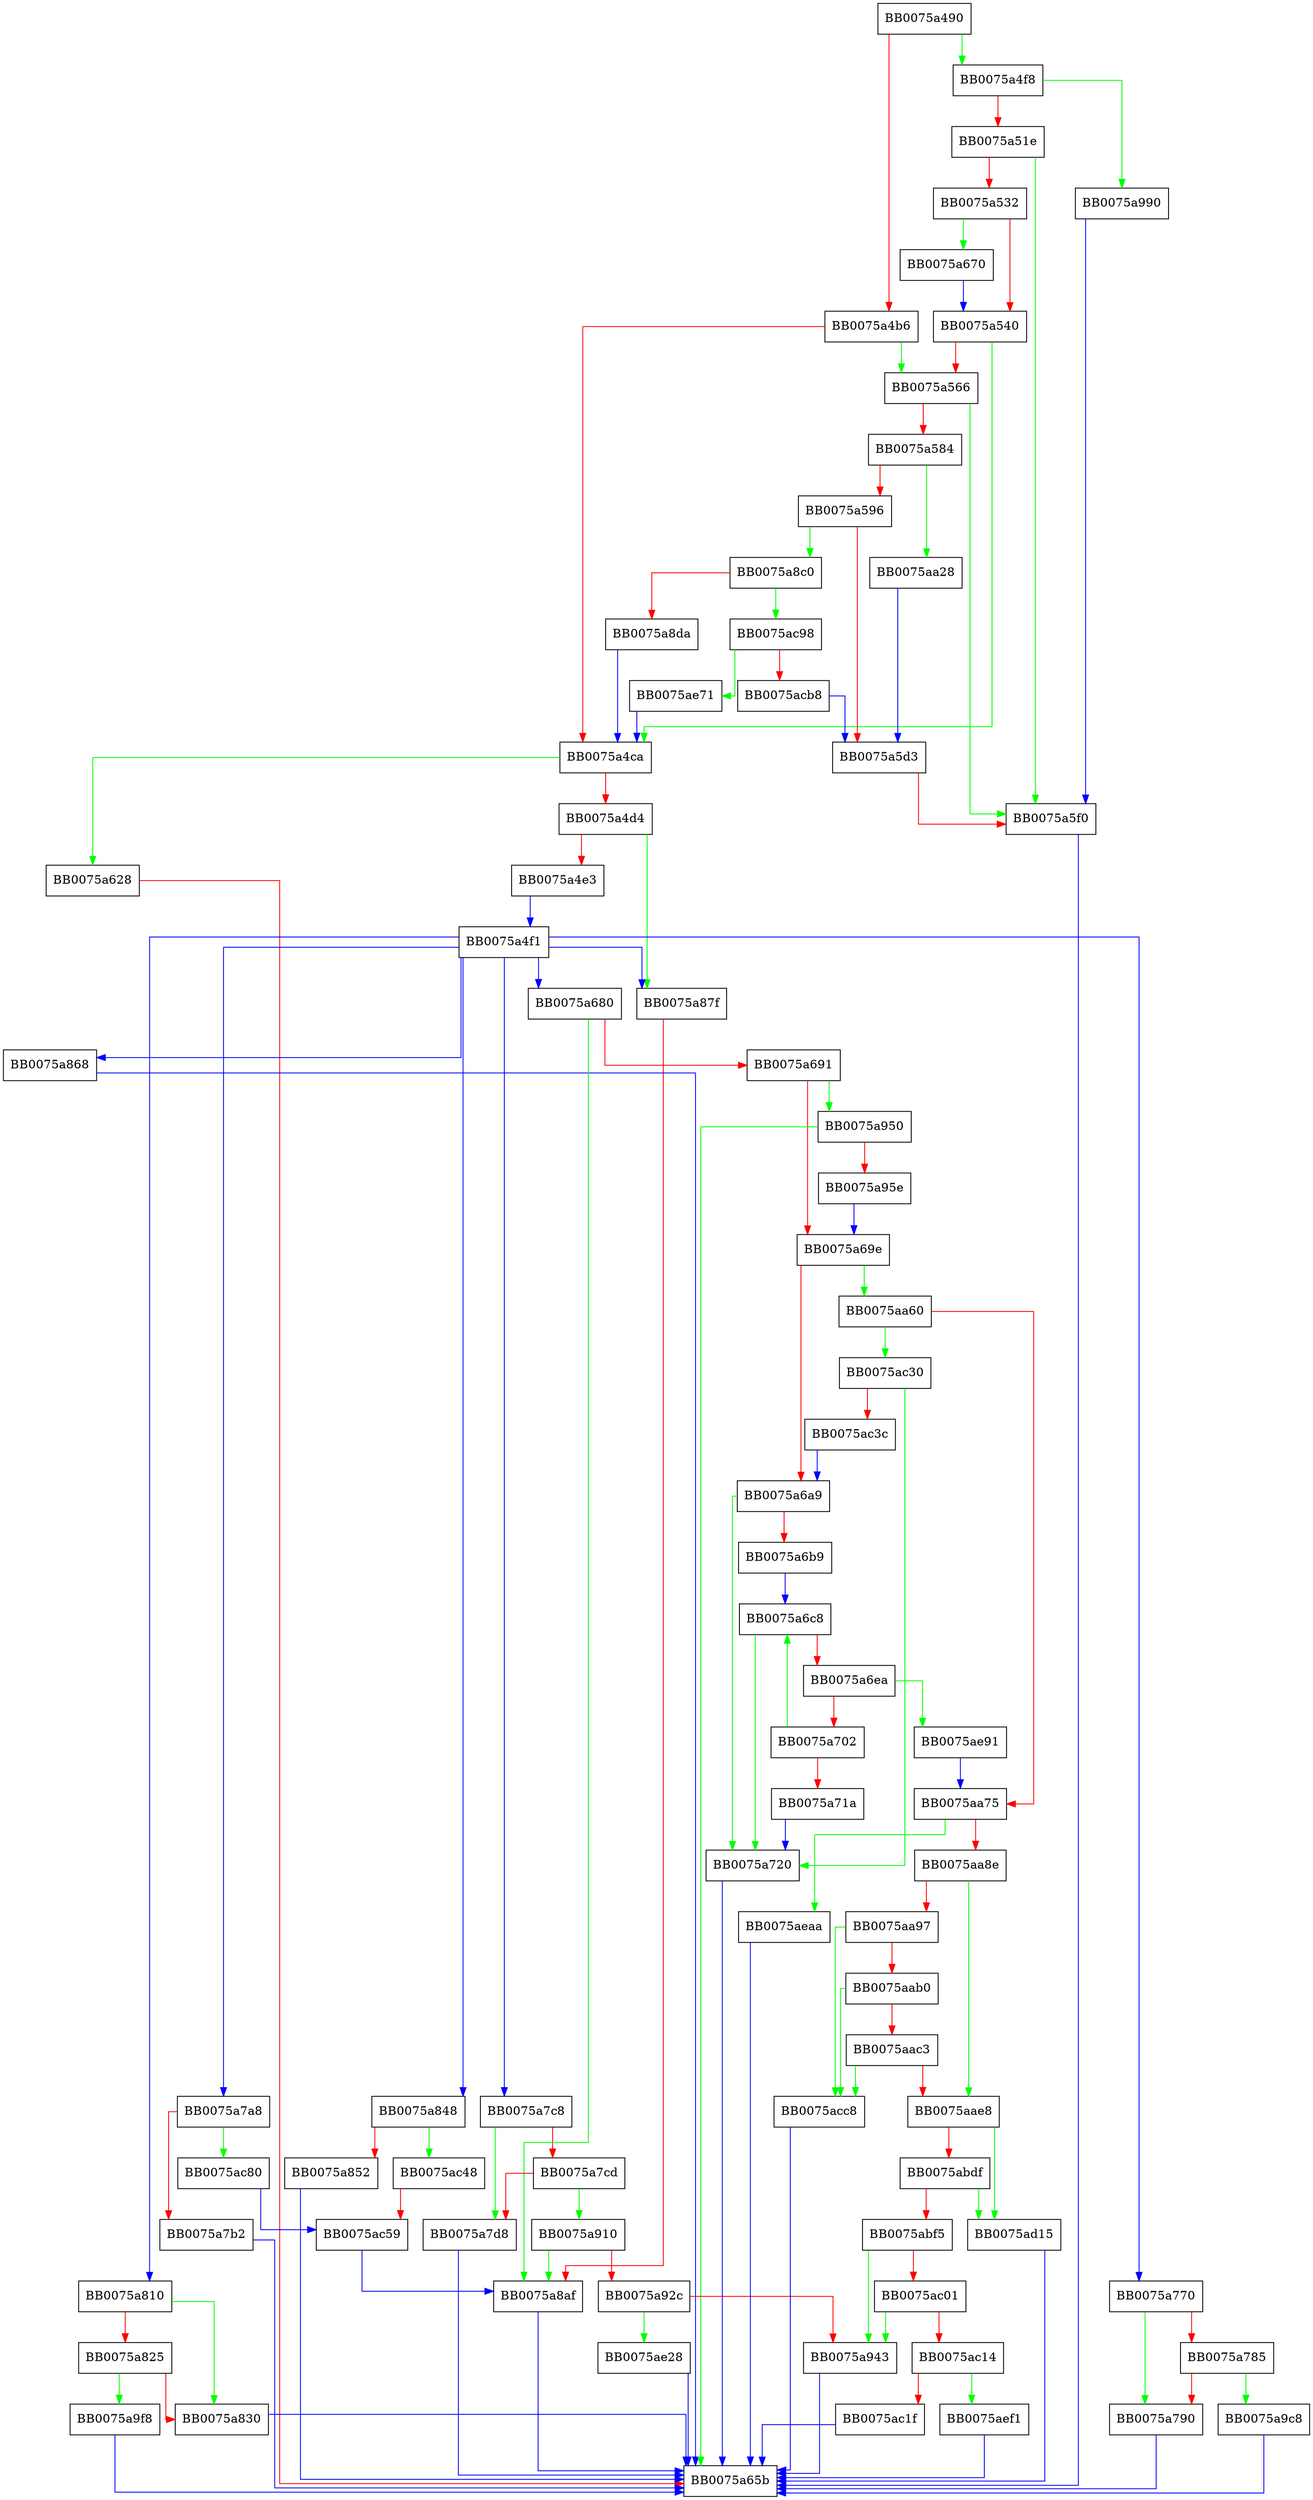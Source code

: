 digraph dynamic_ctrl {
  node [shape="box"];
  graph [splines=ortho];
  BB0075a490 -> BB0075a4f8 [color="green"];
  BB0075a490 -> BB0075a4b6 [color="red"];
  BB0075a4b6 -> BB0075a566 [color="green"];
  BB0075a4b6 -> BB0075a4ca [color="red"];
  BB0075a4ca -> BB0075a628 [color="green"];
  BB0075a4ca -> BB0075a4d4 [color="red"];
  BB0075a4d4 -> BB0075a87f [color="green"];
  BB0075a4d4 -> BB0075a4e3 [color="red"];
  BB0075a4e3 -> BB0075a4f1 [color="blue"];
  BB0075a4f1 -> BB0075a770 [color="blue"];
  BB0075a4f1 -> BB0075a868 [color="blue"];
  BB0075a4f1 -> BB0075a810 [color="blue"];
  BB0075a4f1 -> BB0075a848 [color="blue"];
  BB0075a4f1 -> BB0075a7a8 [color="blue"];
  BB0075a4f1 -> BB0075a7c8 [color="blue"];
  BB0075a4f1 -> BB0075a680 [color="blue"];
  BB0075a4f1 -> BB0075a87f [color="blue"];
  BB0075a4f8 -> BB0075a990 [color="green"];
  BB0075a4f8 -> BB0075a51e [color="red"];
  BB0075a51e -> BB0075a5f0 [color="green"];
  BB0075a51e -> BB0075a532 [color="red"];
  BB0075a532 -> BB0075a670 [color="green"];
  BB0075a532 -> BB0075a540 [color="red"];
  BB0075a540 -> BB0075a4ca [color="green"];
  BB0075a540 -> BB0075a566 [color="red"];
  BB0075a566 -> BB0075a5f0 [color="green"];
  BB0075a566 -> BB0075a584 [color="red"];
  BB0075a584 -> BB0075aa28 [color="green"];
  BB0075a584 -> BB0075a596 [color="red"];
  BB0075a596 -> BB0075a8c0 [color="green"];
  BB0075a596 -> BB0075a5d3 [color="red"];
  BB0075a5d3 -> BB0075a5f0 [color="red"];
  BB0075a5f0 -> BB0075a65b [color="blue"];
  BB0075a628 -> BB0075a65b [color="red"];
  BB0075a670 -> BB0075a540 [color="blue"];
  BB0075a680 -> BB0075a8af [color="green"];
  BB0075a680 -> BB0075a691 [color="red"];
  BB0075a691 -> BB0075a950 [color="green"];
  BB0075a691 -> BB0075a69e [color="red"];
  BB0075a69e -> BB0075aa60 [color="green"];
  BB0075a69e -> BB0075a6a9 [color="red"];
  BB0075a6a9 -> BB0075a720 [color="green"];
  BB0075a6a9 -> BB0075a6b9 [color="red"];
  BB0075a6b9 -> BB0075a6c8 [color="blue"];
  BB0075a6c8 -> BB0075a720 [color="green"];
  BB0075a6c8 -> BB0075a6ea [color="red"];
  BB0075a6ea -> BB0075ae91 [color="green"];
  BB0075a6ea -> BB0075a702 [color="red"];
  BB0075a702 -> BB0075a6c8 [color="green"];
  BB0075a702 -> BB0075a71a [color="red"];
  BB0075a71a -> BB0075a720 [color="blue"];
  BB0075a720 -> BB0075a65b [color="blue"];
  BB0075a770 -> BB0075a790 [color="green"];
  BB0075a770 -> BB0075a785 [color="red"];
  BB0075a785 -> BB0075a9c8 [color="green"];
  BB0075a785 -> BB0075a790 [color="red"];
  BB0075a790 -> BB0075a65b [color="blue"];
  BB0075a7a8 -> BB0075ac80 [color="green"];
  BB0075a7a8 -> BB0075a7b2 [color="red"];
  BB0075a7b2 -> BB0075a65b [color="blue"];
  BB0075a7c8 -> BB0075a7d8 [color="green"];
  BB0075a7c8 -> BB0075a7cd [color="red"];
  BB0075a7cd -> BB0075a910 [color="green"];
  BB0075a7cd -> BB0075a7d8 [color="red"];
  BB0075a7d8 -> BB0075a65b [color="blue"];
  BB0075a810 -> BB0075a830 [color="green"];
  BB0075a810 -> BB0075a825 [color="red"];
  BB0075a825 -> BB0075a9f8 [color="green"];
  BB0075a825 -> BB0075a830 [color="red"];
  BB0075a830 -> BB0075a65b [color="blue"];
  BB0075a848 -> BB0075ac48 [color="green"];
  BB0075a848 -> BB0075a852 [color="red"];
  BB0075a852 -> BB0075a65b [color="blue"];
  BB0075a868 -> BB0075a65b [color="blue"];
  BB0075a87f -> BB0075a8af [color="red"];
  BB0075a8af -> BB0075a65b [color="blue"];
  BB0075a8c0 -> BB0075ac98 [color="green"];
  BB0075a8c0 -> BB0075a8da [color="red"];
  BB0075a8da -> BB0075a4ca [color="blue"];
  BB0075a910 -> BB0075a8af [color="green"];
  BB0075a910 -> BB0075a92c [color="red"];
  BB0075a92c -> BB0075ae28 [color="green"];
  BB0075a92c -> BB0075a943 [color="red"];
  BB0075a943 -> BB0075a65b [color="blue"];
  BB0075a950 -> BB0075a65b [color="green"];
  BB0075a950 -> BB0075a95e [color="red"];
  BB0075a95e -> BB0075a69e [color="blue"];
  BB0075a990 -> BB0075a5f0 [color="blue"];
  BB0075a9c8 -> BB0075a65b [color="blue"];
  BB0075a9f8 -> BB0075a65b [color="blue"];
  BB0075aa28 -> BB0075a5d3 [color="blue"];
  BB0075aa60 -> BB0075ac30 [color="green"];
  BB0075aa60 -> BB0075aa75 [color="red"];
  BB0075aa75 -> BB0075aeaa [color="green"];
  BB0075aa75 -> BB0075aa8e [color="red"];
  BB0075aa8e -> BB0075aae8 [color="green"];
  BB0075aa8e -> BB0075aa97 [color="red"];
  BB0075aa97 -> BB0075acc8 [color="green"];
  BB0075aa97 -> BB0075aab0 [color="red"];
  BB0075aab0 -> BB0075acc8 [color="green"];
  BB0075aab0 -> BB0075aac3 [color="red"];
  BB0075aac3 -> BB0075acc8 [color="green"];
  BB0075aac3 -> BB0075aae8 [color="red"];
  BB0075aae8 -> BB0075ad15 [color="green"];
  BB0075aae8 -> BB0075abdf [color="red"];
  BB0075abdf -> BB0075ad15 [color="green"];
  BB0075abdf -> BB0075abf5 [color="red"];
  BB0075abf5 -> BB0075a943 [color="green"];
  BB0075abf5 -> BB0075ac01 [color="red"];
  BB0075ac01 -> BB0075a943 [color="green"];
  BB0075ac01 -> BB0075ac14 [color="red"];
  BB0075ac14 -> BB0075aef1 [color="green"];
  BB0075ac14 -> BB0075ac1f [color="red"];
  BB0075ac1f -> BB0075a65b [color="blue"];
  BB0075ac30 -> BB0075a720 [color="green"];
  BB0075ac30 -> BB0075ac3c [color="red"];
  BB0075ac3c -> BB0075a6a9 [color="blue"];
  BB0075ac48 -> BB0075ac59 [color="red"];
  BB0075ac59 -> BB0075a8af [color="blue"];
  BB0075ac80 -> BB0075ac59 [color="blue"];
  BB0075ac98 -> BB0075ae71 [color="green"];
  BB0075ac98 -> BB0075acb8 [color="red"];
  BB0075acb8 -> BB0075a5d3 [color="blue"];
  BB0075acc8 -> BB0075a65b [color="blue"];
  BB0075ad15 -> BB0075a65b [color="blue"];
  BB0075ae28 -> BB0075a65b [color="blue"];
  BB0075ae71 -> BB0075a4ca [color="blue"];
  BB0075ae91 -> BB0075aa75 [color="blue"];
  BB0075aeaa -> BB0075a65b [color="blue"];
  BB0075aef1 -> BB0075a65b [color="blue"];
}
